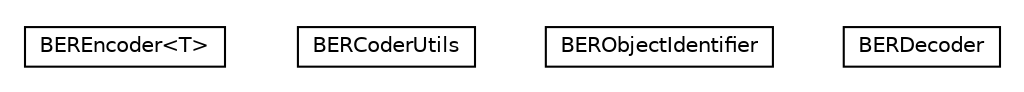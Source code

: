 #!/usr/local/bin/dot
#
# Class diagram 
# Generated by UMLGraph version R5_6-24-gf6e263 (http://www.umlgraph.org/)
#

digraph G {
	edge [fontname="Helvetica",fontsize=10,labelfontname="Helvetica",labelfontsize=10];
	node [fontname="Helvetica",fontsize=10,shape=plaintext];
	nodesep=0.25;
	ranksep=0.5;
	// org.universAAL.lddi.lib.ieeex73std.org.bn.coders.ber.BEREncoder<T>
	c744863 [label=<<table title="org.universAAL.lddi.lib.ieeex73std.org.bn.coders.ber.BEREncoder" border="0" cellborder="1" cellspacing="0" cellpadding="2" port="p" href="./BEREncoder.html">
		<tr><td><table border="0" cellspacing="0" cellpadding="1">
<tr><td align="center" balign="center"> BEREncoder&lt;T&gt; </td></tr>
		</table></td></tr>
		</table>>, URL="./BEREncoder.html", fontname="Helvetica", fontcolor="black", fontsize=10.0];
	// org.universAAL.lddi.lib.ieeex73std.org.bn.coders.ber.BERCoderUtils
	c744864 [label=<<table title="org.universAAL.lddi.lib.ieeex73std.org.bn.coders.ber.BERCoderUtils" border="0" cellborder="1" cellspacing="0" cellpadding="2" port="p" href="./BERCoderUtils.html">
		<tr><td><table border="0" cellspacing="0" cellpadding="1">
<tr><td align="center" balign="center"> BERCoderUtils </td></tr>
		</table></td></tr>
		</table>>, URL="./BERCoderUtils.html", fontname="Helvetica", fontcolor="black", fontsize=10.0];
	// org.universAAL.lddi.lib.ieeex73std.org.bn.coders.ber.BERObjectIdentifier
	c744865 [label=<<table title="org.universAAL.lddi.lib.ieeex73std.org.bn.coders.ber.BERObjectIdentifier" border="0" cellborder="1" cellspacing="0" cellpadding="2" port="p" href="./BERObjectIdentifier.html">
		<tr><td><table border="0" cellspacing="0" cellpadding="1">
<tr><td align="center" balign="center"> BERObjectIdentifier </td></tr>
		</table></td></tr>
		</table>>, URL="./BERObjectIdentifier.html", fontname="Helvetica", fontcolor="black", fontsize=10.0];
	// org.universAAL.lddi.lib.ieeex73std.org.bn.coders.ber.BERDecoder
	c744866 [label=<<table title="org.universAAL.lddi.lib.ieeex73std.org.bn.coders.ber.BERDecoder" border="0" cellborder="1" cellspacing="0" cellpadding="2" port="p" href="./BERDecoder.html">
		<tr><td><table border="0" cellspacing="0" cellpadding="1">
<tr><td align="center" balign="center"> BERDecoder </td></tr>
		</table></td></tr>
		</table>>, URL="./BERDecoder.html", fontname="Helvetica", fontcolor="black", fontsize=10.0];
}

